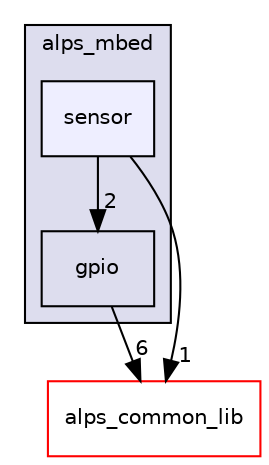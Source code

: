 digraph "alps_mbed_lib/include/alps_mbed/sensor" {
  compound=true
  node [ fontsize="10", fontname="Helvetica"];
  edge [ labelfontsize="10", labelfontname="Helvetica"];
  subgraph clusterdir_c813e285ae311a0f099f263ae937976d {
    graph [ bgcolor="#ddddee", pencolor="black", label="alps_mbed" fontname="Helvetica", fontsize="10", URL="dir_c813e285ae311a0f099f263ae937976d.html"]
  dir_cfc86feb12eb97e7fc67660f2e3b546b [shape=box label="gpio" URL="dir_cfc86feb12eb97e7fc67660f2e3b546b.html"];
  dir_44638994a5d30400bbaf5d2a0133e54c [shape=box, label="sensor", style="filled", fillcolor="#eeeeff", pencolor="black", URL="dir_44638994a5d30400bbaf5d2a0133e54c.html"];
  }
  dir_fcd1ba41f8679fcc7bf76d667eaa0e17 [shape=box label="alps_common_lib" fillcolor="white" style="filled" color="red" URL="dir_fcd1ba41f8679fcc7bf76d667eaa0e17.html"];
  dir_44638994a5d30400bbaf5d2a0133e54c->dir_cfc86feb12eb97e7fc67660f2e3b546b [headlabel="2", labeldistance=1.5 headhref="dir_000025_000029.html"];
  dir_44638994a5d30400bbaf5d2a0133e54c->dir_fcd1ba41f8679fcc7bf76d667eaa0e17 [headlabel="1", labeldistance=1.5 headhref="dir_000025_000000.html"];
  dir_cfc86feb12eb97e7fc67660f2e3b546b->dir_fcd1ba41f8679fcc7bf76d667eaa0e17 [headlabel="6", labeldistance=1.5 headhref="dir_000029_000000.html"];
}
